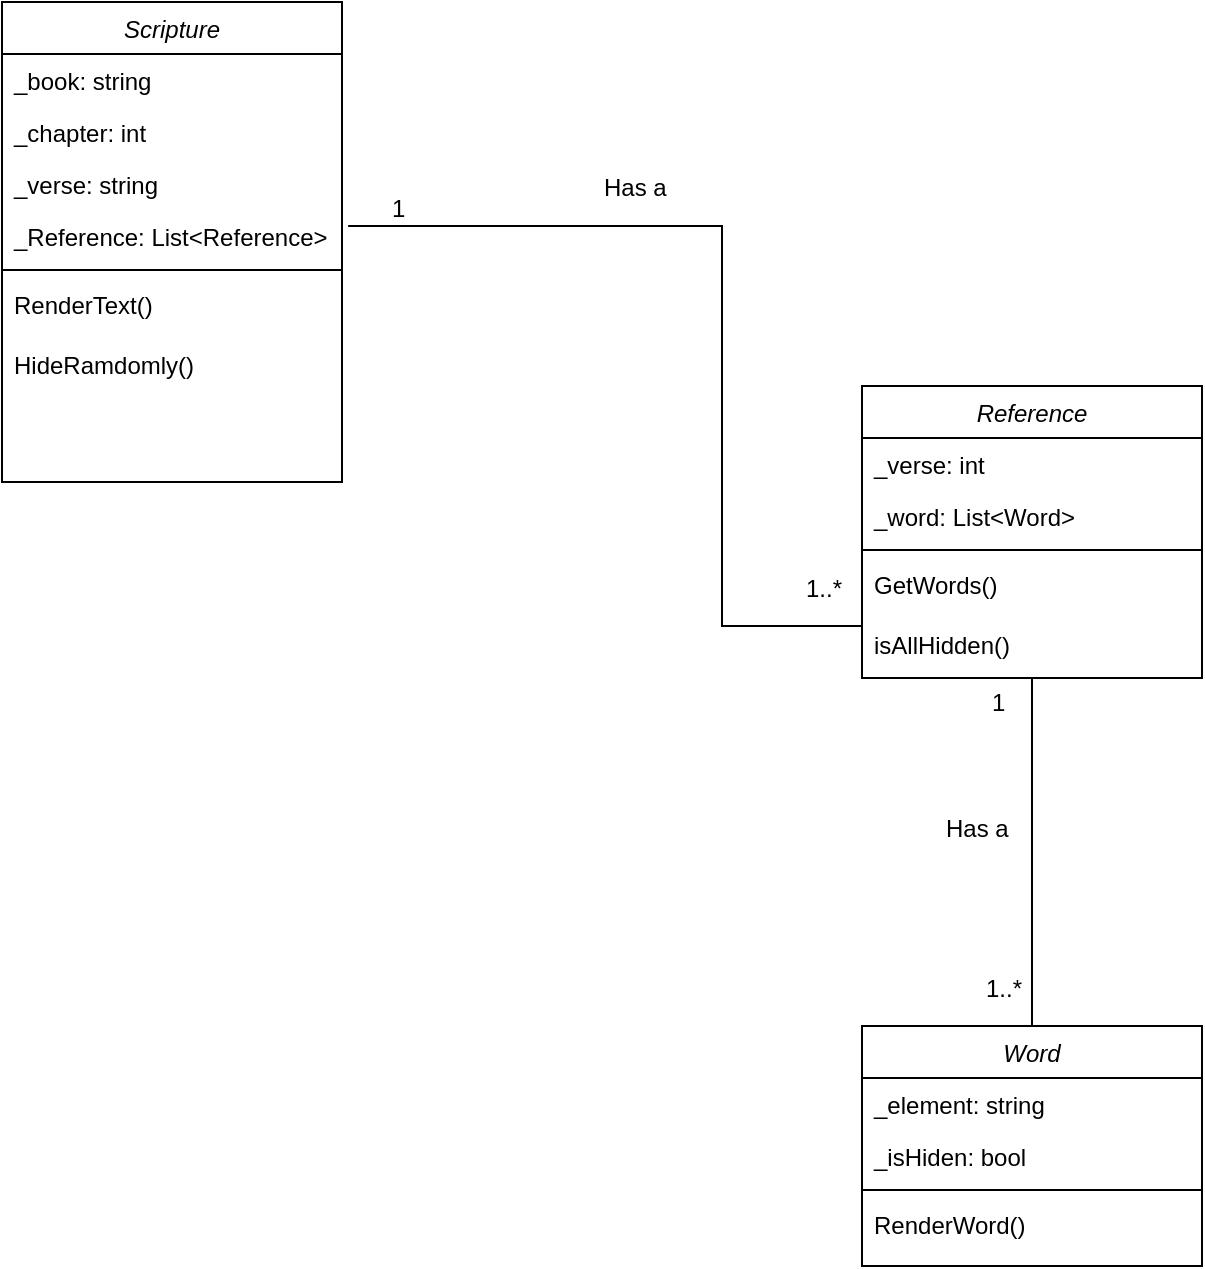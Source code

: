 <mxfile version="21.3.2" type="github">
  <diagram name="Page-1" id="Gh8qVHzcruYR-wcPv18W">
    <mxGraphModel dx="1365" dy="807" grid="1" gridSize="10" guides="1" tooltips="1" connect="1" arrows="1" fold="1" page="1" pageScale="1" pageWidth="850" pageHeight="1100" math="0" shadow="0">
      <root>
        <mxCell id="0" />
        <mxCell id="1" parent="0" />
        <mxCell id="MP391SbNTcv9dDORy_ao-11" value="1..*" style="resizable=0;align=left;verticalAlign=bottom;labelBackgroundColor=none;fontSize=12;" parent="1" connectable="0" vertex="1">
          <mxGeometry x="480" y="350" as="geometry" />
        </mxCell>
        <mxCell id="MP391SbNTcv9dDORy_ao-12" value="1" style="resizable=0;align=left;verticalAlign=bottom;labelBackgroundColor=none;fontSize=12;" parent="1" connectable="0" vertex="1">
          <mxGeometry x="280" y="153" as="geometry">
            <mxPoint x="-7" y="7" as="offset" />
          </mxGeometry>
        </mxCell>
        <mxCell id="MP391SbNTcv9dDORy_ao-13" value="Has a" style="resizable=0;align=left;verticalAlign=bottom;labelBackgroundColor=none;fontSize=12;" parent="1" connectable="0" vertex="1">
          <mxGeometry x="379" y="149.5" as="geometry" />
        </mxCell>
        <mxCell id="MP391SbNTcv9dDORy_ao-15" value="1..*" style="resizable=0;align=left;verticalAlign=bottom;labelBackgroundColor=none;fontSize=12;" parent="1" connectable="0" vertex="1">
          <mxGeometry x="570" y="550" as="geometry" />
        </mxCell>
        <mxCell id="MP391SbNTcv9dDORy_ao-16" value="1" style="resizable=0;align=left;verticalAlign=bottom;labelBackgroundColor=none;fontSize=12;" parent="1" connectable="0" vertex="1">
          <mxGeometry x="580" y="400" as="geometry">
            <mxPoint x="-7" y="7" as="offset" />
          </mxGeometry>
        </mxCell>
        <mxCell id="MP391SbNTcv9dDORy_ao-17" value="Has a" style="resizable=0;align=left;verticalAlign=bottom;labelBackgroundColor=none;fontSize=12;" parent="1" connectable="0" vertex="1">
          <mxGeometry x="550" y="470" as="geometry" />
        </mxCell>
        <mxCell id="MP391SbNTcv9dDORy_ao-22" value="Word" style="swimlane;fontStyle=2;align=center;verticalAlign=top;childLayout=stackLayout;horizontal=1;startSize=26;horizontalStack=0;resizeParent=1;resizeLast=0;collapsible=1;marginBottom=0;rounded=0;shadow=0;strokeWidth=1;" parent="1" vertex="1">
          <mxGeometry x="510" y="560" width="170" height="120" as="geometry">
            <mxRectangle x="220" y="400" width="160" height="26" as="alternateBounds" />
          </mxGeometry>
        </mxCell>
        <mxCell id="MP391SbNTcv9dDORy_ao-23" value="_element: string&#xa;" style="text;align=left;verticalAlign=top;spacingLeft=4;spacingRight=4;overflow=hidden;rotatable=0;points=[[0,0.5],[1,0.5]];portConstraint=eastwest;" parent="MP391SbNTcv9dDORy_ao-22" vertex="1">
          <mxGeometry y="26" width="170" height="26" as="geometry" />
        </mxCell>
        <mxCell id="MP391SbNTcv9dDORy_ao-27" value="_isHiden: bool" style="text;align=left;verticalAlign=top;spacingLeft=4;spacingRight=4;overflow=hidden;rotatable=0;points=[[0,0.5],[1,0.5]];portConstraint=eastwest;" parent="MP391SbNTcv9dDORy_ao-22" vertex="1">
          <mxGeometry y="52" width="170" height="26" as="geometry" />
        </mxCell>
        <mxCell id="MP391SbNTcv9dDORy_ao-24" value="" style="line;html=1;strokeWidth=1;align=left;verticalAlign=middle;spacingTop=-1;spacingLeft=3;spacingRight=3;rotatable=0;labelPosition=right;points=[];portConstraint=eastwest;" parent="MP391SbNTcv9dDORy_ao-22" vertex="1">
          <mxGeometry y="78" width="170" height="8" as="geometry" />
        </mxCell>
        <mxCell id="paN9LS17fSrUHQOILZcr-8" value="RenderWord()" style="text;align=left;verticalAlign=top;spacingLeft=4;spacingRight=4;overflow=hidden;rotatable=0;points=[[0,0.5],[1,0.5]];portConstraint=eastwest;" vertex="1" parent="MP391SbNTcv9dDORy_ao-22">
          <mxGeometry y="86" width="170" height="30" as="geometry" />
        </mxCell>
        <mxCell id="paN9LS17fSrUHQOILZcr-3" style="edgeStyle=orthogonalEdgeStyle;rounded=0;orthogonalLoop=1;jettySize=auto;html=1;endArrow=none;endFill=0;exitX=1.018;exitY=0.231;exitDx=0;exitDy=0;exitPerimeter=0;entryX=0;entryY=1.1;entryDx=0;entryDy=0;entryPerimeter=0;" edge="1" parent="1" target="paN9LS17fSrUHQOILZcr-9">
          <mxGeometry relative="1" as="geometry">
            <mxPoint x="253.06" y="160.006" as="sourcePoint" />
            <mxPoint x="490" y="360" as="targetPoint" />
            <Array as="points">
              <mxPoint x="440" y="160" />
              <mxPoint x="440" y="360" />
            </Array>
          </mxGeometry>
        </mxCell>
        <mxCell id="MP391SbNTcv9dDORy_ao-28" value="Scripture" style="swimlane;fontStyle=2;align=center;verticalAlign=top;childLayout=stackLayout;horizontal=1;startSize=26;horizontalStack=0;resizeParent=1;resizeLast=0;collapsible=1;marginBottom=0;rounded=0;shadow=0;strokeWidth=1;" parent="1" vertex="1">
          <mxGeometry x="80" y="48" width="170" height="240" as="geometry">
            <mxRectangle x="220" y="400" width="160" height="26" as="alternateBounds" />
          </mxGeometry>
        </mxCell>
        <mxCell id="MP391SbNTcv9dDORy_ao-29" value="_book: string&#xa;" style="text;align=left;verticalAlign=top;spacingLeft=4;spacingRight=4;overflow=hidden;rotatable=0;points=[[0,0.5],[1,0.5]];portConstraint=eastwest;" parent="MP391SbNTcv9dDORy_ao-28" vertex="1">
          <mxGeometry y="26" width="170" height="26" as="geometry" />
        </mxCell>
        <mxCell id="MP391SbNTcv9dDORy_ao-30" value="_chapter: int" style="text;align=left;verticalAlign=top;spacingLeft=4;spacingRight=4;overflow=hidden;rotatable=0;points=[[0,0.5],[1,0.5]];portConstraint=eastwest;" parent="MP391SbNTcv9dDORy_ao-28" vertex="1">
          <mxGeometry y="52" width="170" height="26" as="geometry" />
        </mxCell>
        <mxCell id="paN9LS17fSrUHQOILZcr-5" value="_verse: string" style="text;align=left;verticalAlign=top;spacingLeft=4;spacingRight=4;overflow=hidden;rotatable=0;points=[[0,0.5],[1,0.5]];portConstraint=eastwest;" vertex="1" parent="MP391SbNTcv9dDORy_ao-28">
          <mxGeometry y="78" width="170" height="26" as="geometry" />
        </mxCell>
        <mxCell id="MP391SbNTcv9dDORy_ao-33" value="_Reference: List&lt;Reference&gt;" style="text;align=left;verticalAlign=top;spacingLeft=4;spacingRight=4;overflow=hidden;rotatable=0;points=[[0,0.5],[1,0.5]];portConstraint=eastwest;" parent="MP391SbNTcv9dDORy_ao-28" vertex="1">
          <mxGeometry y="104" width="170" height="26" as="geometry" />
        </mxCell>
        <mxCell id="MP391SbNTcv9dDORy_ao-31" value="" style="line;html=1;strokeWidth=1;align=left;verticalAlign=middle;spacingTop=-1;spacingLeft=3;spacingRight=3;rotatable=0;labelPosition=right;points=[];portConstraint=eastwest;" parent="MP391SbNTcv9dDORy_ao-28" vertex="1">
          <mxGeometry y="130" width="170" height="8" as="geometry" />
        </mxCell>
        <mxCell id="paN9LS17fSrUHQOILZcr-6" value="RenderText()" style="text;align=left;verticalAlign=top;spacingLeft=4;spacingRight=4;overflow=hidden;rotatable=0;points=[[0,0.5],[1,0.5]];portConstraint=eastwest;" vertex="1" parent="MP391SbNTcv9dDORy_ao-28">
          <mxGeometry y="138" width="170" height="30" as="geometry" />
        </mxCell>
        <mxCell id="paN9LS17fSrUHQOILZcr-7" value="HideRamdomly()" style="text;align=left;verticalAlign=top;spacingLeft=4;spacingRight=4;overflow=hidden;rotatable=0;points=[[0,0.5],[1,0.5]];portConstraint=eastwest;" vertex="1" parent="MP391SbNTcv9dDORy_ao-28">
          <mxGeometry y="168" width="170" height="30" as="geometry" />
        </mxCell>
        <mxCell id="paN9LS17fSrUHQOILZcr-4" style="edgeStyle=orthogonalEdgeStyle;rounded=0;orthogonalLoop=1;jettySize=auto;html=1;exitX=0.5;exitY=1;exitDx=0;exitDy=0;entryX=0.5;entryY=0;entryDx=0;entryDy=0;endArrow=none;endFill=0;" edge="1" parent="1" source="MP391SbNTcv9dDORy_ao-35" target="MP391SbNTcv9dDORy_ao-22">
          <mxGeometry relative="1" as="geometry">
            <Array as="points">
              <mxPoint x="595" y="520" />
              <mxPoint x="595" y="520" />
            </Array>
          </mxGeometry>
        </mxCell>
        <mxCell id="MP391SbNTcv9dDORy_ao-35" value="Reference" style="swimlane;fontStyle=2;align=center;verticalAlign=top;childLayout=stackLayout;horizontal=1;startSize=26;horizontalStack=0;resizeParent=1;resizeLast=0;collapsible=1;marginBottom=0;rounded=0;shadow=0;strokeWidth=1;" parent="1" vertex="1">
          <mxGeometry x="510" y="240" width="170" height="146" as="geometry">
            <mxRectangle x="220" y="400" width="160" height="26" as="alternateBounds" />
          </mxGeometry>
        </mxCell>
        <mxCell id="MP391SbNTcv9dDORy_ao-36" value="_verse: int&#xa;" style="text;align=left;verticalAlign=top;spacingLeft=4;spacingRight=4;overflow=hidden;rotatable=0;points=[[0,0.5],[1,0.5]];portConstraint=eastwest;" parent="MP391SbNTcv9dDORy_ao-35" vertex="1">
          <mxGeometry y="26" width="170" height="26" as="geometry" />
        </mxCell>
        <mxCell id="MP391SbNTcv9dDORy_ao-37" value="_word: List&lt;Word&gt;" style="text;align=left;verticalAlign=top;spacingLeft=4;spacingRight=4;overflow=hidden;rotatable=0;points=[[0,0.5],[1,0.5]];portConstraint=eastwest;" parent="MP391SbNTcv9dDORy_ao-35" vertex="1">
          <mxGeometry y="52" width="170" height="26" as="geometry" />
        </mxCell>
        <mxCell id="MP391SbNTcv9dDORy_ao-38" value="" style="line;html=1;strokeWidth=1;align=left;verticalAlign=middle;spacingTop=-1;spacingLeft=3;spacingRight=3;rotatable=0;labelPosition=right;points=[];portConstraint=eastwest;" parent="MP391SbNTcv9dDORy_ao-35" vertex="1">
          <mxGeometry y="78" width="170" height="8" as="geometry" />
        </mxCell>
        <mxCell id="paN9LS17fSrUHQOILZcr-9" value="GetWords()" style="text;align=left;verticalAlign=top;spacingLeft=4;spacingRight=4;overflow=hidden;rotatable=0;points=[[0,0.5],[1,0.5]];portConstraint=eastwest;" vertex="1" parent="MP391SbNTcv9dDORy_ao-35">
          <mxGeometry y="86" width="170" height="30" as="geometry" />
        </mxCell>
        <mxCell id="paN9LS17fSrUHQOILZcr-10" value="isAllHidden()" style="text;align=left;verticalAlign=top;spacingLeft=4;spacingRight=4;overflow=hidden;rotatable=0;points=[[0,0.5],[1,0.5]];portConstraint=eastwest;" vertex="1" parent="MP391SbNTcv9dDORy_ao-35">
          <mxGeometry y="116" width="170" height="30" as="geometry" />
        </mxCell>
      </root>
    </mxGraphModel>
  </diagram>
</mxfile>
